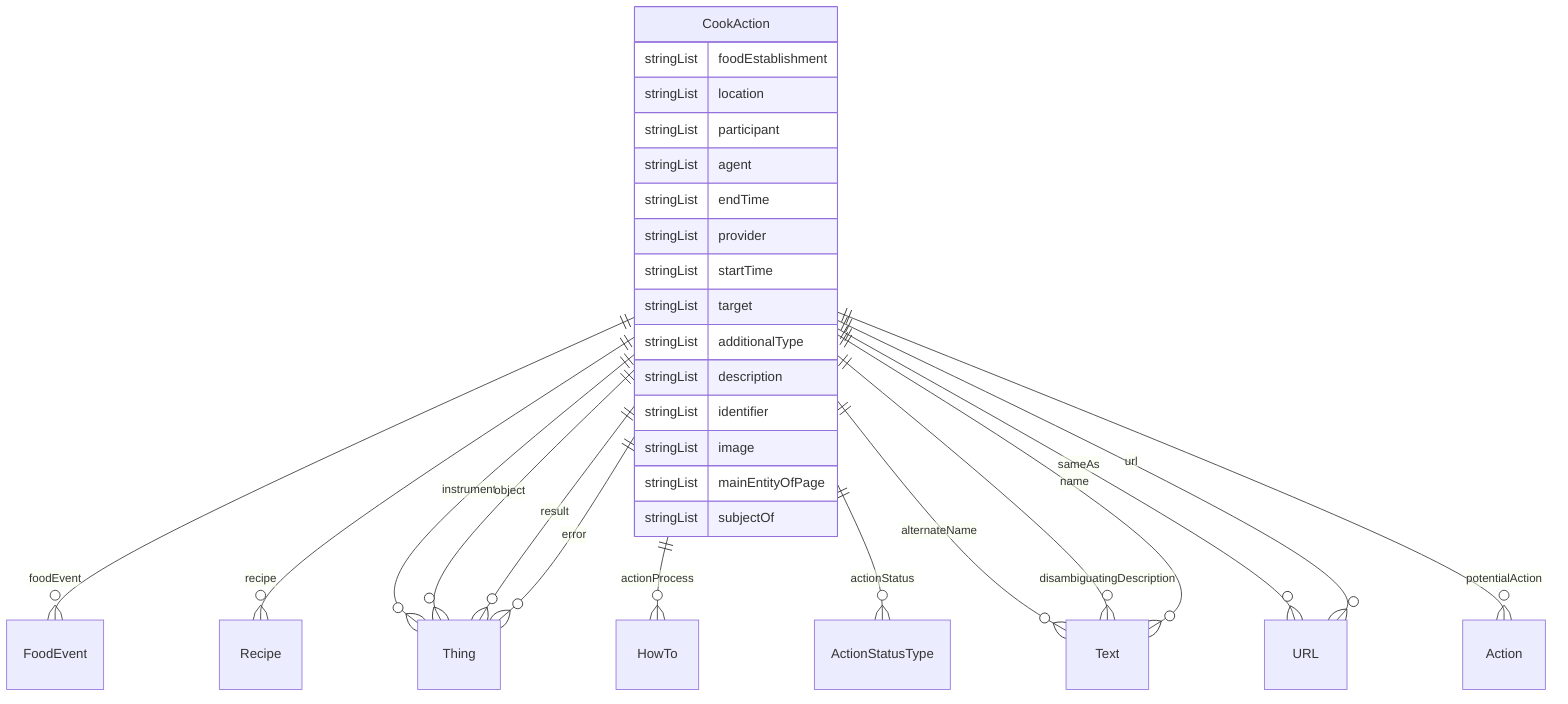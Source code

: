 erDiagram
CookAction {
    stringList foodEstablishment  
    stringList location  
    stringList participant  
    stringList agent  
    stringList endTime  
    stringList provider  
    stringList startTime  
    stringList target  
    stringList additionalType  
    stringList description  
    stringList identifier  
    stringList image  
    stringList mainEntityOfPage  
    stringList subjectOf  
}

CookAction ||--}o FoodEvent : "foodEvent"
CookAction ||--}o Recipe : "recipe"
CookAction ||--}o Thing : "instrument"
CookAction ||--}o Thing : "object"
CookAction ||--}o Thing : "result"
CookAction ||--}o HowTo : "actionProcess"
CookAction ||--}o ActionStatusType : "actionStatus"
CookAction ||--}o Thing : "error"
CookAction ||--}o Text : "alternateName"
CookAction ||--}o Text : "disambiguatingDescription"
CookAction ||--}o Text : "name"
CookAction ||--}o URL : "sameAs"
CookAction ||--}o Action : "potentialAction"
CookAction ||--}o URL : "url"
